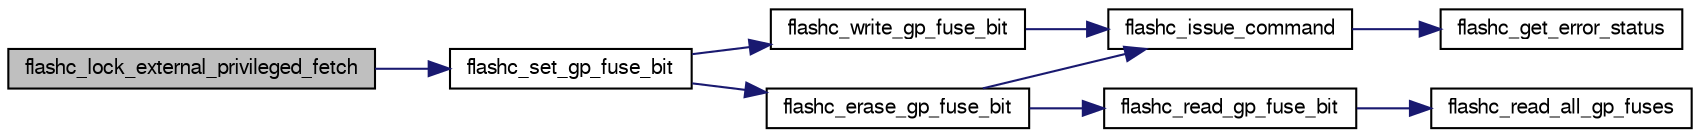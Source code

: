 digraph G
{
  edge [fontname="FreeSans",fontsize="10",labelfontname="FreeSans",labelfontsize="10"];
  node [fontname="FreeSans",fontsize="10",shape=record];
  rankdir=LR;
  Node1 [label="flashc_lock_external_privileged_fetch",height=0.2,width=0.4,color="black", fillcolor="grey75", style="filled" fontcolor="black"];
  Node1 -> Node2 [color="midnightblue",fontsize="10",style="solid",fontname="FreeSans"];
  Node2 [label="flashc_set_gp_fuse_bit",height=0.2,width=0.4,color="black", fillcolor="white", style="filled",URL="$a00022.html#a5c5442a988c608baea0d1c0b841badca",tooltip="Sets a general-purpose fuse bit with the appropriate erase and write operations."];
  Node2 -> Node3 [color="midnightblue",fontsize="10",style="solid",fontname="FreeSans"];
  Node3 [label="flashc_erase_gp_fuse_bit",height=0.2,width=0.4,color="black", fillcolor="white", style="filled",URL="$a00022.html#a3d3494ba9bfe90893f65d2d3d90ab088",tooltip="Erases a general-purpose fuse bit."];
  Node3 -> Node4 [color="midnightblue",fontsize="10",style="solid",fontname="FreeSans"];
  Node4 [label="flashc_issue_command",height=0.2,width=0.4,color="black", fillcolor="white", style="filled",URL="$a00022.html#a8045c427c32cf3617e861067d76c9c11",tooltip="Issues a FLASHC command."];
  Node4 -> Node5 [color="midnightblue",fontsize="10",style="solid",fontname="FreeSans"];
  Node5 [label="flashc_get_error_status",height=0.2,width=0.4,color="black", fillcolor="white", style="filled",URL="$a00022.html#ae7d38c60001d5d8d00363a6cb07f89f0",tooltip="Gets the error status of the FLASHC."];
  Node3 -> Node6 [color="midnightblue",fontsize="10",style="solid",fontname="FreeSans"];
  Node6 [label="flashc_read_gp_fuse_bit",height=0.2,width=0.4,color="black", fillcolor="white", style="filled",URL="$a00022.html#ae6203d2e69ff15d59366c28bf8e26a7e",tooltip="Reads a general-purpose fuse bit."];
  Node6 -> Node7 [color="midnightblue",fontsize="10",style="solid",fontname="FreeSans"];
  Node7 [label="flashc_read_all_gp_fuses",height=0.2,width=0.4,color="black", fillcolor="white", style="filled",URL="$a00022.html#a08124caa02942b5fa1d370a81a84dfb5",tooltip="Reads all general-purpose fuses."];
  Node2 -> Node8 [color="midnightblue",fontsize="10",style="solid",fontname="FreeSans"];
  Node8 [label="flashc_write_gp_fuse_bit",height=0.2,width=0.4,color="black", fillcolor="white", style="filled",URL="$a00022.html#a52f9456a7effcc28290c3139f7d54bfc",tooltip="Writes a general-purpose fuse bit."];
  Node8 -> Node4 [color="midnightblue",fontsize="10",style="solid",fontname="FreeSans"];
}
